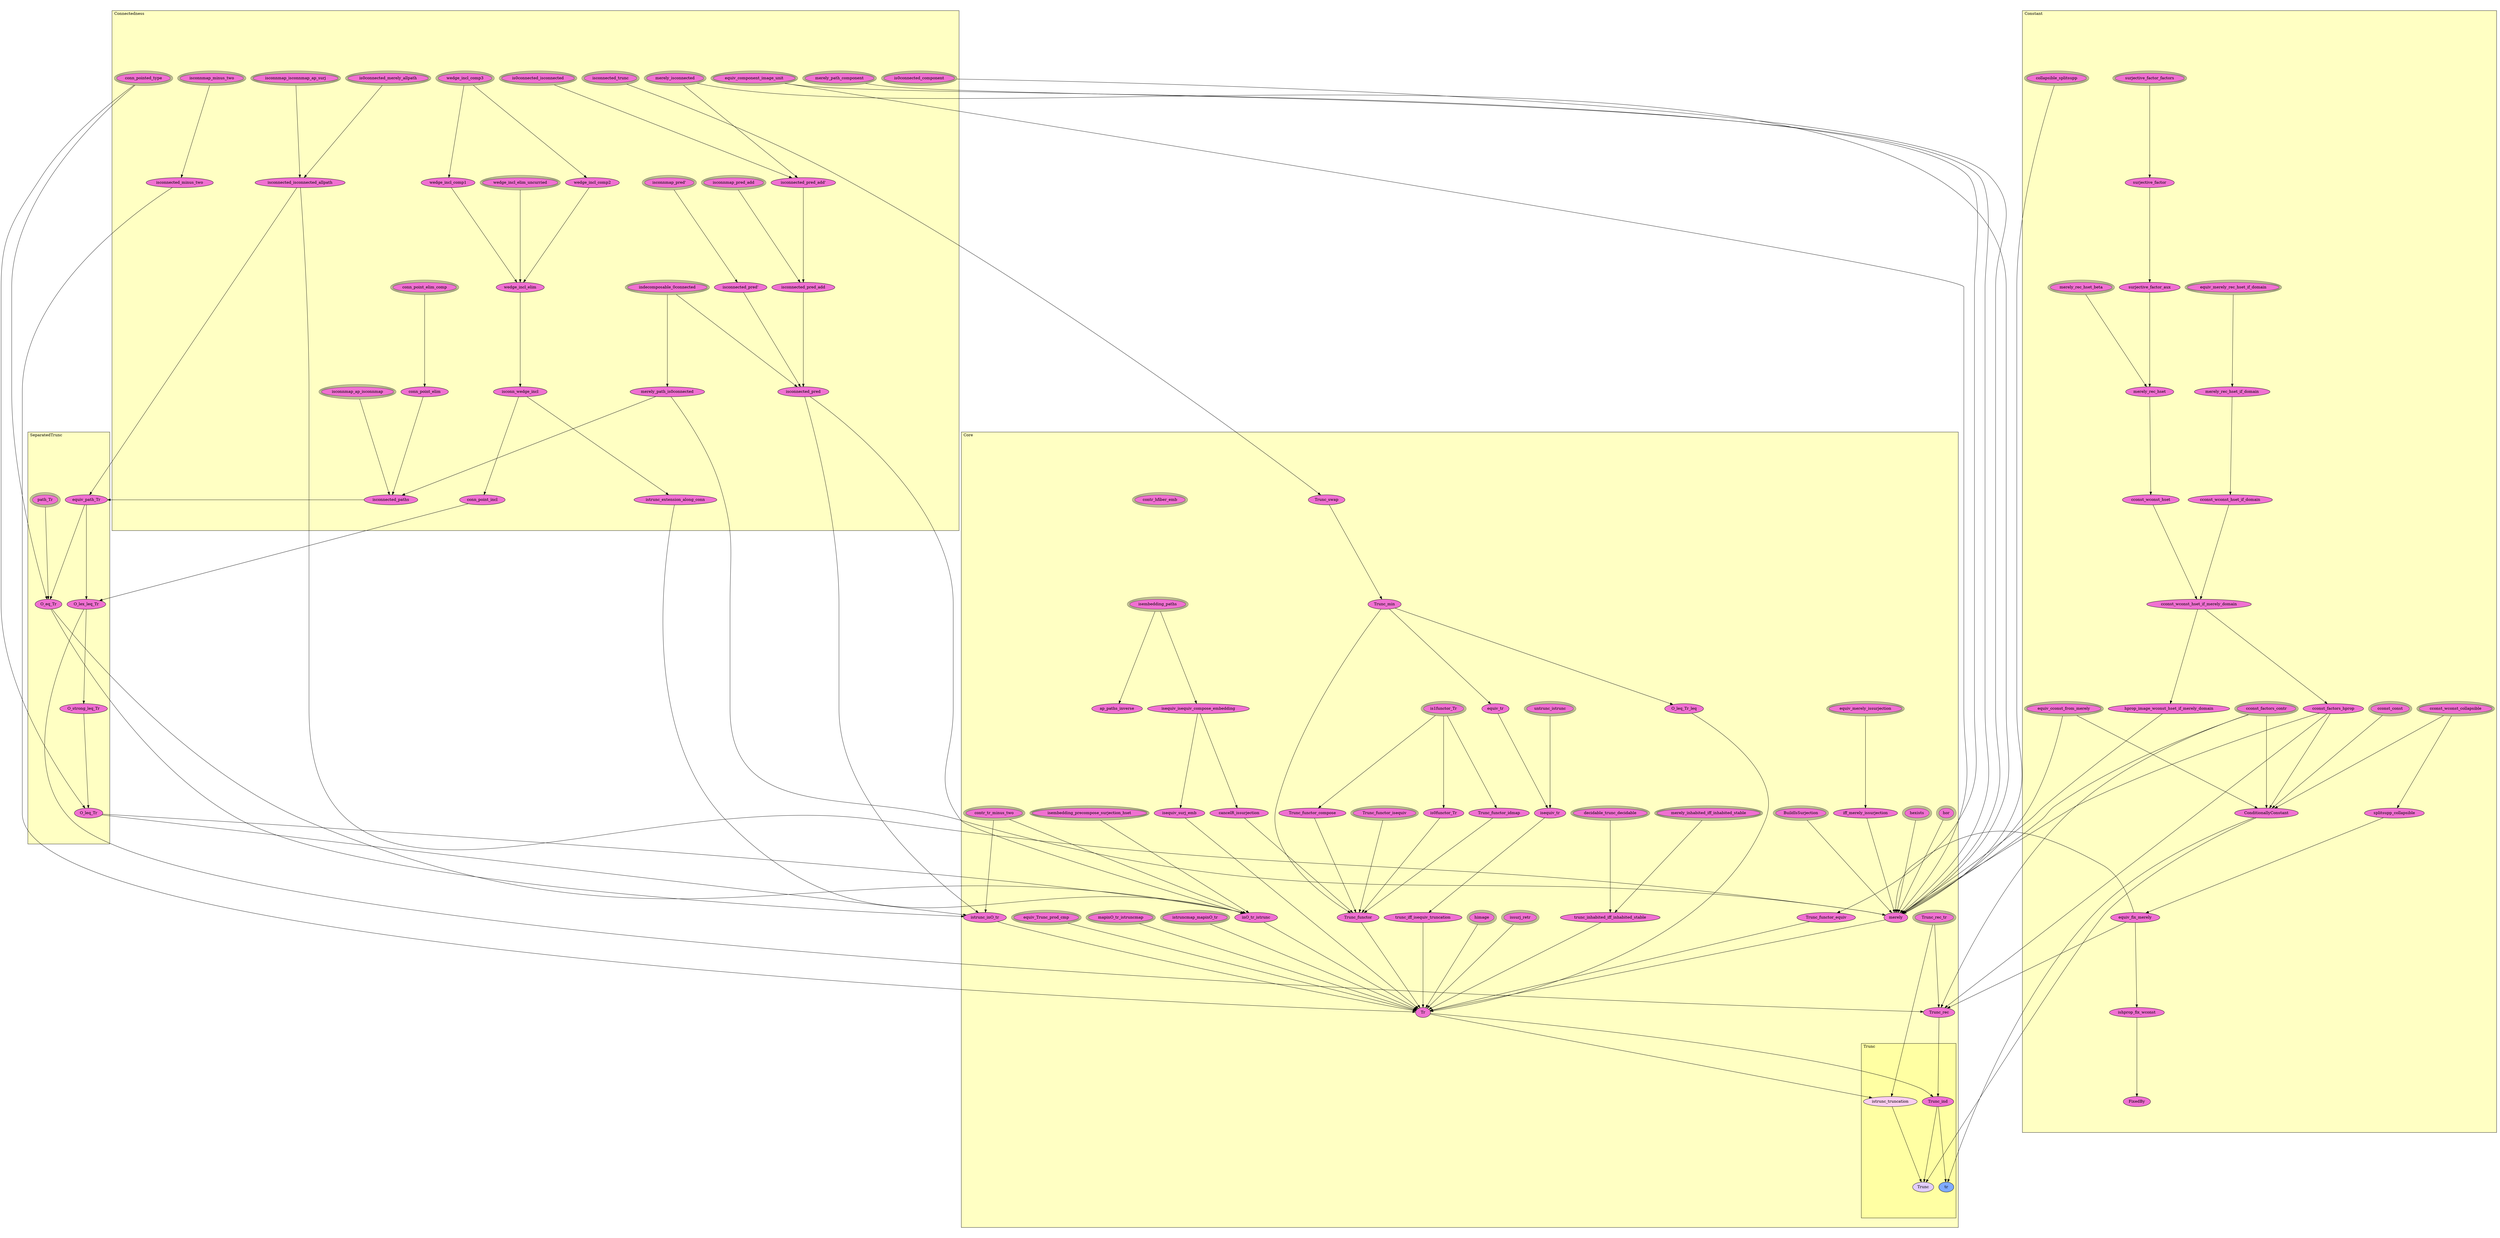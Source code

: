 digraph HoTT_Truncations {
  graph [ratio=0.5]
  node [style=filled]
Core_Trunc_Trunc_ind [label="Trunc_ind", URL=<Core.html#Trunc.Trunc_ind>, fillcolor="#F070D1"] ;
Core_Trunc_istrunc_truncation [label="istrunc_truncation", URL=<Core.html#Trunc.istrunc_truncation>, fillcolor="#FACDEF"] ;
Core_Trunc_tr [label="tr", URL=<Core.html#Trunc.tr>, fillcolor="#7FAAFF"] ;
Core_Trunc_Trunc [label="Trunc", URL=<Core.html#Trunc.Trunc>, fillcolor="#E2CDFA"] ;
SeparatedTrunc_equiv_path_Tr [label="equiv_path_Tr", URL=<SeparatedTrunc.html#equiv_path_Tr>, fillcolor="#F070D1"] ;
SeparatedTrunc_path_Tr [label="path_Tr", URL=<SeparatedTrunc.html#path_Tr>, peripheries=3, fillcolor="#F070D1"] ;
SeparatedTrunc_O_lex_leq_Tr [label="O_lex_leq_Tr", URL=<SeparatedTrunc.html#O_lex_leq_Tr>, fillcolor="#F070D1"] ;
SeparatedTrunc_O_strong_leq_Tr [label="O_strong_leq_Tr", URL=<SeparatedTrunc.html#O_strong_leq_Tr>, fillcolor="#F070D1"] ;
SeparatedTrunc_O_leq_Tr [label="O_leq_Tr", URL=<SeparatedTrunc.html#O_leq_Tr>, fillcolor="#F070D1"] ;
SeparatedTrunc_O_eq_Tr [label="O_eq_Tr", URL=<SeparatedTrunc.html#O_eq_Tr>, fillcolor="#F070D1"] ;
Core_Trunc_swap [label="Trunc_swap", URL=<Core.html#Trunc_swap>, fillcolor="#F070D1"] ;
Core_Trunc_min [label="Trunc_min", URL=<Core.html#Trunc_min>, fillcolor="#F070D1"] ;
Core_O_leq_Tr_leq [label="O_leq_Tr_leq", URL=<Core.html#O_leq_Tr_leq>, fillcolor="#F070D1"] ;
Core_isembedding_paths [label="isembedding_paths", URL=<Core.html#isembedding_paths>, peripheries=3, fillcolor="#F070D1"] ;
Core_ap_paths_inverse [label="ap_paths_inverse", URL=<Core.html#ap_paths_inverse>, fillcolor="#F070D1"] ;
Core_isembedding_precompose_surjection_hset [label="isembedding_precompose_surjection_hset", URL=<Core.html#isembedding_precompose_surjection_hset>, peripheries=3, fillcolor="#F070D1"] ;
Core_isequiv_isequiv_compose_embedding [label="isequiv_isequiv_compose_embedding", URL=<Core.html#isequiv_isequiv_compose_embedding>, fillcolor="#F070D1"] ;
Core_isequiv_surj_emb [label="isequiv_surj_emb", URL=<Core.html#isequiv_surj_emb>, fillcolor="#F070D1"] ;
Core_contr_hfiber_emb [label="contr_hfiber_emb", URL=<Core.html#contr_hfiber_emb>, peripheries=3, fillcolor="#F070D1"] ;
Core_issurj_retr [label="issurj_retr", URL=<Core.html#issurj_retr>, peripheries=3, fillcolor="#F070D1"] ;
Core_cancelR_issurjection [label="cancelR_issurjection", URL=<Core.html#cancelR_issurjection>, fillcolor="#F070D1"] ;
Core_equiv_merely_issurjection [label="equiv_merely_issurjection", URL=<Core.html#equiv_merely_issurjection>, peripheries=3, fillcolor="#F070D1"] ;
Core_iff_merely_issurjection [label="iff_merely_issurjection", URL=<Core.html#iff_merely_issurjection>, fillcolor="#F070D1"] ;
Core_BuildIsSurjection [label="BuildIsSurjection", URL=<Core.html#BuildIsSurjection>, peripheries=3, fillcolor="#F070D1"] ;
Core_himage [label="himage", URL=<Core.html#himage>, peripheries=3, fillcolor="#F070D1"] ;
Core_hor [label="hor", URL=<Core.html#hor>, peripheries=3, fillcolor="#F070D1"] ;
Core_hexists [label="hexists", URL=<Core.html#hexists>, peripheries=3, fillcolor="#F070D1"] ;
Core_merely [label="merely", URL=<Core.html#merely>, fillcolor="#F070D1"] ;
Core_contr_tr_minus_two [label="contr_tr_minus_two", URL=<Core.html#contr_tr_minus_two>, peripheries=3, fillcolor="#F070D1"] ;
Core_decidable_trunc_decidable [label="decidable_trunc_decidable", URL=<Core.html#decidable_trunc_decidable>, peripheries=3, fillcolor="#F070D1"] ;
Core_merely_inhabited_iff_inhabited_stable [label="merely_inhabited_iff_inhabited_stable", URL=<Core.html#merely_inhabited_iff_inhabited_stable>, peripheries=3, fillcolor="#F070D1"] ;
Core_trunc_inhabited_iff_inhabited_stable [label="trunc_inhabited_iff_inhabited_stable", URL=<Core.html#trunc_inhabited_iff_inhabited_stable>, fillcolor="#F070D1"] ;
Core_istruncmap_mapinO_tr [label="istruncmap_mapinO_tr", URL=<Core.html#istruncmap_mapinO_tr>, peripheries=3, fillcolor="#F070D1"] ;
Core_mapinO_tr_istruncmap [label="mapinO_tr_istruncmap", URL=<Core.html#mapinO_tr_istruncmap>, peripheries=3, fillcolor="#F070D1"] ;
Core_istrunc_inO_tr [label="istrunc_inO_tr", URL=<Core.html#istrunc_inO_tr>, fillcolor="#F070D1"] ;
Core_inO_tr_istrunc [label="inO_tr_istrunc", URL=<Core.html#inO_tr_istrunc>, fillcolor="#F070D1"] ;
Core_is1functor_Tr [label="is1functor_Tr", URL=<Core.html#is1functor_Tr>, peripheries=3, fillcolor="#F070D1"] ;
Core_equiv_Trunc_prod_cmp [label="equiv_Trunc_prod_cmp", URL=<Core.html#equiv_Trunc_prod_cmp>, peripheries=3, fillcolor="#F070D1"] ;
Core_Trunc_functor_idmap [label="Trunc_functor_idmap", URL=<Core.html#Trunc_functor_idmap>, fillcolor="#F070D1"] ;
Core_Trunc_functor_compose [label="Trunc_functor_compose", URL=<Core.html#Trunc_functor_compose>, fillcolor="#F070D1"] ;
Core_Trunc_functor_equiv [label="Trunc_functor_equiv", URL=<Core.html#Trunc_functor_equiv>, fillcolor="#F070D1"] ;
Core_Trunc_functor_isequiv [label="Trunc_functor_isequiv", URL=<Core.html#Trunc_functor_isequiv>, peripheries=3, fillcolor="#F070D1"] ;
Core_is0functor_Tr [label="is0functor_Tr", URL=<Core.html#is0functor_Tr>, fillcolor="#F070D1"] ;
Core_Trunc_functor [label="Trunc_functor", URL=<Core.html#Trunc_functor>, fillcolor="#F070D1"] ;
Core_untrunc_istrunc [label="untrunc_istrunc", URL=<Core.html#untrunc_istrunc>, peripheries=3, fillcolor="#F070D1"] ;
Core_equiv_tr [label="equiv_tr", URL=<Core.html#equiv_tr>, fillcolor="#F070D1"] ;
Core_isequiv_tr [label="isequiv_tr", URL=<Core.html#isequiv_tr>, fillcolor="#F070D1"] ;
Core_trunc_iff_isequiv_truncation [label="trunc_iff_isequiv_truncation", URL=<Core.html#trunc_iff_isequiv_truncation>, fillcolor="#F070D1"] ;
Core_Tr [label="Tr", URL=<Core.html#Tr>, fillcolor="#F070D1"] ;
Core_Trunc_rec_tr [label="Trunc_rec_tr", URL=<Core.html#Trunc_rec_tr>, peripheries=3, fillcolor="#F070D1"] ;
Core_Trunc_rec [label="Trunc_rec", URL=<Core.html#Trunc_rec>, fillcolor="#F070D1"] ;
Constant_surjective_factor_factors [label="surjective_factor_factors", URL=<Constant.html#surjective_factor_factors>, peripheries=3, fillcolor="#F070D1"] ;
Constant_surjective_factor [label="surjective_factor", URL=<Constant.html#surjective_factor>, fillcolor="#F070D1"] ;
Constant_surjective_factor_aux [label="surjective_factor_aux", URL=<Constant.html#surjective_factor_aux>, fillcolor="#F070D1"] ;
Constant_equiv_merely_rec_hset_if_domain [label="equiv_merely_rec_hset_if_domain", URL=<Constant.html#equiv_merely_rec_hset_if_domain>, peripheries=3, fillcolor="#F070D1"] ;
Constant_merely_rec_hset_if_domain [label="merely_rec_hset_if_domain", URL=<Constant.html#merely_rec_hset_if_domain>, fillcolor="#F070D1"] ;
Constant_cconst_wconst_hset_if_domain [label="cconst_wconst_hset_if_domain", URL=<Constant.html#cconst_wconst_hset_if_domain>, fillcolor="#F070D1"] ;
Constant_merely_rec_hset_beta [label="merely_rec_hset_beta", URL=<Constant.html#merely_rec_hset_beta>, peripheries=3, fillcolor="#F070D1"] ;
Constant_merely_rec_hset [label="merely_rec_hset", URL=<Constant.html#merely_rec_hset>, fillcolor="#F070D1"] ;
Constant_cconst_wconst_hset [label="cconst_wconst_hset", URL=<Constant.html#cconst_wconst_hset>, fillcolor="#F070D1"] ;
Constant_cconst_wconst_hset_if_merely_domain [label="cconst_wconst_hset_if_merely_domain", URL=<Constant.html#cconst_wconst_hset_if_merely_domain>, fillcolor="#F070D1"] ;
Constant_hprop_image_wconst_hset_if_merely_domain [label="hprop_image_wconst_hset_if_merely_domain", URL=<Constant.html#hprop_image_wconst_hset_if_merely_domain>, fillcolor="#F070D1"] ;
Constant_cconst_wconst_collapsible [label="cconst_wconst_collapsible", URL=<Constant.html#cconst_wconst_collapsible>, peripheries=3, fillcolor="#F070D1"] ;
Constant_cconst_factors_contr [label="cconst_factors_contr", URL=<Constant.html#cconst_factors_contr>, peripheries=3, fillcolor="#F070D1"] ;
Constant_cconst_factors_hprop [label="cconst_factors_hprop", URL=<Constant.html#cconst_factors_hprop>, fillcolor="#F070D1"] ;
Constant_equiv_cconst_from_merely [label="equiv_cconst_from_merely", URL=<Constant.html#equiv_cconst_from_merely>, peripheries=3, fillcolor="#F070D1"] ;
Constant_cconst_const [label="cconst_const", URL=<Constant.html#cconst_const>, peripheries=3, fillcolor="#F070D1"] ;
Constant_ConditionallyConstant [label="ConditionallyConstant", URL=<Constant.html#ConditionallyConstant>, fillcolor="#F070D1"] ;
Constant_collapsible_splitsupp [label="collapsible_splitsupp", URL=<Constant.html#collapsible_splitsupp>, peripheries=3, fillcolor="#F070D1"] ;
Constant_splitsupp_collapsible [label="splitsupp_collapsible", URL=<Constant.html#splitsupp_collapsible>, fillcolor="#F070D1"] ;
Constant_equiv_fix_merely [label="equiv_fix_merely", URL=<Constant.html#equiv_fix_merely>, fillcolor="#F070D1"] ;
Constant_ishprop_fix_wconst [label="ishprop_fix_wconst", URL=<Constant.html#ishprop_fix_wconst>, fillcolor="#F070D1"] ;
Constant_FixedBy [label="FixedBy", URL=<Constant.html#FixedBy>, fillcolor="#F070D1"] ;
Connectedness_wedge_incl_elim_uncurried [label="wedge_incl_elim_uncurried", URL=<Connectedness.html#wedge_incl_elim_uncurried>, peripheries=3, fillcolor="#F070D1"] ;
Connectedness_wedge_incl_comp3 [label="wedge_incl_comp3", URL=<Connectedness.html#wedge_incl_comp3>, peripheries=3, fillcolor="#F070D1"] ;
Connectedness_wedge_incl_comp2 [label="wedge_incl_comp2", URL=<Connectedness.html#wedge_incl_comp2>, fillcolor="#F070D1"] ;
Connectedness_wedge_incl_comp1 [label="wedge_incl_comp1", URL=<Connectedness.html#wedge_incl_comp1>, fillcolor="#F070D1"] ;
Connectedness_wedge_incl_elim [label="wedge_incl_elim", URL=<Connectedness.html#wedge_incl_elim>, fillcolor="#F070D1"] ;
Connectedness_isconn_wedge_incl [label="isconn_wedge_incl", URL=<Connectedness.html#isconn_wedge_incl>, fillcolor="#F070D1"] ;
Connectedness_isconnected_trunc [label="isconnected_trunc", URL=<Connectedness.html#isconnected_trunc>, peripheries=3, fillcolor="#F070D1"] ;
Connectedness_indecomposable_0connected [label="indecomposable_0connected", URL=<Connectedness.html#indecomposable_0connected>, peripheries=3, fillcolor="#F070D1"] ;
Connectedness_equiv_component_image_unit [label="equiv_component_image_unit", URL=<Connectedness.html#equiv_component_image_unit>, peripheries=3, fillcolor="#F070D1"] ;
Connectedness_merely_path_component [label="merely_path_component", URL=<Connectedness.html#merely_path_component>, peripheries=3, fillcolor="#F070D1"] ;
Connectedness_is0connected_component [label="is0connected_component", URL=<Connectedness.html#is0connected_component>, peripheries=3, fillcolor="#F070D1"] ;
Connectedness_is0connected_merely_allpath [label="is0connected_merely_allpath", URL=<Connectedness.html#is0connected_merely_allpath>, peripheries=3, fillcolor="#F070D1"] ;
Connectedness_merely_path_is0connected [label="merely_path_is0connected", URL=<Connectedness.html#merely_path_is0connected>, fillcolor="#F070D1"] ;
Connectedness_isconnmap_minus_two [label="isconnmap_minus_two", URL=<Connectedness.html#isconnmap_minus_two>, peripheries=3, fillcolor="#F070D1"] ;
Connectedness_isconnected_minus_two [label="isconnected_minus_two", URL=<Connectedness.html#isconnected_minus_two>, fillcolor="#F070D1"] ;
Connectedness_isconnmap_pred_add [label="isconnmap_pred_add", URL=<Connectedness.html#isconnmap_pred_add>, peripheries=3, fillcolor="#F070D1"] ;
Connectedness_isconnmap_pred_ [label="isconnmap_pred'", URL=<Connectedness.html#isconnmap_pred'>, peripheries=3, fillcolor="#F070D1"] ;
Connectedness_is0connected_isconnected [label="is0connected_isconnected", URL=<Connectedness.html#is0connected_isconnected>, peripheries=3, fillcolor="#F070D1"] ;
Connectedness_merely_isconnected [label="merely_isconnected", URL=<Connectedness.html#merely_isconnected>, peripheries=3, fillcolor="#F070D1"] ;
Connectedness_isconnected_pred_add_ [label="isconnected_pred_add'", URL=<Connectedness.html#isconnected_pred_add'>, fillcolor="#F070D1"] ;
Connectedness_isconnected_pred_add [label="isconnected_pred_add", URL=<Connectedness.html#isconnected_pred_add>, fillcolor="#F070D1"] ;
Connectedness_isconnected_pred_ [label="isconnected_pred'", URL=<Connectedness.html#isconnected_pred'>, fillcolor="#F070D1"] ;
Connectedness_isconnected_pred [label="isconnected_pred", URL=<Connectedness.html#isconnected_pred>, fillcolor="#F070D1"] ;
Connectedness_conn_point_elim_comp [label="conn_point_elim_comp", URL=<Connectedness.html#conn_point_elim_comp>, peripheries=3, fillcolor="#F070D1"] ;
Connectedness_conn_point_elim [label="conn_point_elim", URL=<Connectedness.html#conn_point_elim>, fillcolor="#F070D1"] ;
Connectedness_conn_point_incl [label="conn_point_incl", URL=<Connectedness.html#conn_point_incl>, fillcolor="#F070D1"] ;
Connectedness_conn_pointed_type [label="conn_pointed_type", URL=<Connectedness.html#conn_pointed_type>, peripheries=3, fillcolor="#F070D1"] ;
Connectedness_isconnmap_isconnmap_ap_surj [label="isconnmap_isconnmap_ap_surj", URL=<Connectedness.html#isconnmap_isconnmap_ap_surj>, peripheries=3, fillcolor="#F070D1"] ;
Connectedness_isconnected_isconnected_allpath [label="isconnected_isconnected_allpath", URL=<Connectedness.html#isconnected_isconnected_allpath>, fillcolor="#F070D1"] ;
Connectedness_isconnmap_ap_isconnmap [label="isconnmap_ap_isconnmap", URL=<Connectedness.html#isconnmap_ap_isconnmap>, peripheries=3, fillcolor="#F070D1"] ;
Connectedness_isconnected_paths [label="isconnected_paths", URL=<Connectedness.html#isconnected_paths>, fillcolor="#F070D1"] ;
Connectedness_istrunc_extension_along_conn [label="istrunc_extension_along_conn", URL=<Connectedness.html#istrunc_extension_along_conn>, fillcolor="#F070D1"] ;
  Core_Trunc_Trunc_ind -> Core_Trunc_tr [] ;
  Core_Trunc_Trunc_ind -> Core_Trunc_Trunc [] ;
  Core_Trunc_istrunc_truncation -> Core_Trunc_Trunc [] ;
  SeparatedTrunc_equiv_path_Tr -> SeparatedTrunc_O_lex_leq_Tr [] ;
  SeparatedTrunc_equiv_path_Tr -> SeparatedTrunc_O_eq_Tr [] ;
  SeparatedTrunc_path_Tr -> SeparatedTrunc_O_eq_Tr [] ;
  SeparatedTrunc_O_lex_leq_Tr -> SeparatedTrunc_O_strong_leq_Tr [] ;
  SeparatedTrunc_O_lex_leq_Tr -> Core_Trunc_rec [] ;
  SeparatedTrunc_O_strong_leq_Tr -> SeparatedTrunc_O_leq_Tr [] ;
  SeparatedTrunc_O_leq_Tr -> Core_istrunc_inO_tr [] ;
  SeparatedTrunc_O_leq_Tr -> Core_inO_tr_istrunc [] ;
  SeparatedTrunc_O_eq_Tr -> Core_istrunc_inO_tr [] ;
  SeparatedTrunc_O_eq_Tr -> Core_inO_tr_istrunc [] ;
  Core_Trunc_swap -> Core_Trunc_min [] ;
  Core_Trunc_min -> Core_O_leq_Tr_leq [] ;
  Core_Trunc_min -> Core_Trunc_functor [] ;
  Core_Trunc_min -> Core_equiv_tr [] ;
  Core_O_leq_Tr_leq -> Core_Tr [] ;
  Core_isembedding_paths -> Core_ap_paths_inverse [] ;
  Core_isembedding_paths -> Core_isequiv_isequiv_compose_embedding [] ;
  Core_isembedding_precompose_surjection_hset -> Core_inO_tr_istrunc [] ;
  Core_isequiv_isequiv_compose_embedding -> Core_isequiv_surj_emb [] ;
  Core_isequiv_isequiv_compose_embedding -> Core_cancelR_issurjection [] ;
  Core_isequiv_surj_emb -> Core_Tr [] ;
  Core_issurj_retr -> Core_Tr [] ;
  Core_cancelR_issurjection -> Core_Trunc_functor [] ;
  Core_equiv_merely_issurjection -> Core_iff_merely_issurjection [] ;
  Core_iff_merely_issurjection -> Core_merely [] ;
  Core_BuildIsSurjection -> Core_merely [] ;
  Core_himage -> Core_Tr [] ;
  Core_hor -> Core_merely [] ;
  Core_hexists -> Core_merely [] ;
  Core_merely -> Core_Tr [] ;
  Core_contr_tr_minus_two -> Core_istrunc_inO_tr [] ;
  Core_contr_tr_minus_two -> Core_inO_tr_istrunc [] ;
  Core_decidable_trunc_decidable -> Core_trunc_inhabited_iff_inhabited_stable [] ;
  Core_merely_inhabited_iff_inhabited_stable -> Core_trunc_inhabited_iff_inhabited_stable [] ;
  Core_trunc_inhabited_iff_inhabited_stable -> Core_Tr [] ;
  Core_istruncmap_mapinO_tr -> Core_Tr [] ;
  Core_mapinO_tr_istruncmap -> Core_Tr [] ;
  Core_istrunc_inO_tr -> Core_Tr [] ;
  Core_inO_tr_istrunc -> Core_Tr [] ;
  Core_is1functor_Tr -> Core_Trunc_functor_idmap [] ;
  Core_is1functor_Tr -> Core_Trunc_functor_compose [] ;
  Core_is1functor_Tr -> Core_is0functor_Tr [] ;
  Core_equiv_Trunc_prod_cmp -> Core_Tr [] ;
  Core_Trunc_functor_idmap -> Core_Trunc_functor [] ;
  Core_Trunc_functor_compose -> Core_Trunc_functor [] ;
  Core_Trunc_functor_equiv -> Core_Tr [] ;
  Core_Trunc_functor_isequiv -> Core_Trunc_functor [] ;
  Core_is0functor_Tr -> Core_Trunc_functor [] ;
  Core_Trunc_functor -> Core_Tr [] ;
  Core_untrunc_istrunc -> Core_isequiv_tr [] ;
  Core_equiv_tr -> Core_isequiv_tr [] ;
  Core_isequiv_tr -> Core_trunc_iff_isequiv_truncation [] ;
  Core_trunc_iff_isequiv_truncation -> Core_Tr [] ;
  Core_Tr -> Core_Trunc_Trunc_ind [] ;
  Core_Tr -> Core_Trunc_istrunc_truncation [] ;
  Core_Trunc_rec_tr -> Core_Trunc_istrunc_truncation [] ;
  Core_Trunc_rec_tr -> Core_Trunc_rec [] ;
  Core_Trunc_rec -> Core_Trunc_Trunc_ind [] ;
  Constant_surjective_factor_factors -> Constant_surjective_factor [] ;
  Constant_surjective_factor -> Constant_surjective_factor_aux [] ;
  Constant_surjective_factor_aux -> Constant_merely_rec_hset [] ;
  Constant_equiv_merely_rec_hset_if_domain -> Constant_merely_rec_hset_if_domain [] ;
  Constant_merely_rec_hset_if_domain -> Constant_cconst_wconst_hset_if_domain [] ;
  Constant_cconst_wconst_hset_if_domain -> Constant_cconst_wconst_hset_if_merely_domain [] ;
  Constant_merely_rec_hset_beta -> Constant_merely_rec_hset [] ;
  Constant_merely_rec_hset -> Constant_cconst_wconst_hset [] ;
  Constant_cconst_wconst_hset -> Constant_cconst_wconst_hset_if_merely_domain [] ;
  Constant_cconst_wconst_hset_if_merely_domain -> Constant_hprop_image_wconst_hset_if_merely_domain [] ;
  Constant_cconst_wconst_hset_if_merely_domain -> Constant_cconst_factors_hprop [] ;
  Constant_hprop_image_wconst_hset_if_merely_domain -> Core_merely [] ;
  Constant_cconst_wconst_collapsible -> Constant_ConditionallyConstant [] ;
  Constant_cconst_wconst_collapsible -> Constant_splitsupp_collapsible [] ;
  Constant_cconst_factors_contr -> Core_merely [] ;
  Constant_cconst_factors_contr -> Core_Trunc_rec [] ;
  Constant_cconst_factors_contr -> Constant_ConditionallyConstant [] ;
  Constant_cconst_factors_hprop -> Core_merely [] ;
  Constant_cconst_factors_hprop -> Core_Trunc_rec [] ;
  Constant_cconst_factors_hprop -> Constant_ConditionallyConstant [] ;
  Constant_equiv_cconst_from_merely -> Core_merely [] ;
  Constant_equiv_cconst_from_merely -> Constant_ConditionallyConstant [] ;
  Constant_cconst_const -> Constant_ConditionallyConstant [] ;
  Constant_ConditionallyConstant -> Core_Trunc_tr [] ;
  Constant_ConditionallyConstant -> Core_Trunc_Trunc [] ;
  Constant_collapsible_splitsupp -> Core_merely [] ;
  Constant_splitsupp_collapsible -> Constant_equiv_fix_merely [] ;
  Constant_equiv_fix_merely -> Core_merely [] ;
  Constant_equiv_fix_merely -> Core_Trunc_rec [] ;
  Constant_equiv_fix_merely -> Constant_ishprop_fix_wconst [] ;
  Constant_ishprop_fix_wconst -> Constant_FixedBy [] ;
  Connectedness_wedge_incl_elim_uncurried -> Connectedness_wedge_incl_elim [] ;
  Connectedness_wedge_incl_comp3 -> Connectedness_wedge_incl_comp2 [] ;
  Connectedness_wedge_incl_comp3 -> Connectedness_wedge_incl_comp1 [] ;
  Connectedness_wedge_incl_comp2 -> Connectedness_wedge_incl_elim [] ;
  Connectedness_wedge_incl_comp1 -> Connectedness_wedge_incl_elim [] ;
  Connectedness_wedge_incl_elim -> Connectedness_isconn_wedge_incl [] ;
  Connectedness_isconn_wedge_incl -> Connectedness_conn_point_incl [] ;
  Connectedness_isconn_wedge_incl -> Connectedness_istrunc_extension_along_conn [] ;
  Connectedness_isconnected_trunc -> Core_Trunc_swap [] ;
  Connectedness_indecomposable_0connected -> Connectedness_merely_path_is0connected [] ;
  Connectedness_indecomposable_0connected -> Connectedness_isconnected_pred [] ;
  Connectedness_equiv_component_image_unit -> Core_merely [] ;
  Connectedness_equiv_component_image_unit -> Core_Trunc_functor_equiv [] ;
  Connectedness_merely_path_component -> Core_merely [] ;
  Connectedness_is0connected_component -> Core_merely [] ;
  Connectedness_is0connected_merely_allpath -> Connectedness_isconnected_isconnected_allpath [] ;
  Connectedness_merely_path_is0connected -> Core_merely [] ;
  Connectedness_merely_path_is0connected -> Connectedness_isconnected_paths [] ;
  Connectedness_isconnmap_minus_two -> Connectedness_isconnected_minus_two [] ;
  Connectedness_isconnected_minus_two -> Core_Tr [] ;
  Connectedness_isconnmap_pred_add -> Connectedness_isconnected_pred_add [] ;
  Connectedness_isconnmap_pred_ -> Connectedness_isconnected_pred_ [] ;
  Connectedness_is0connected_isconnected -> Connectedness_isconnected_pred_add_ [] ;
  Connectedness_merely_isconnected -> Core_merely [] ;
  Connectedness_merely_isconnected -> Connectedness_isconnected_pred_add_ [] ;
  Connectedness_isconnected_pred_add_ -> Connectedness_isconnected_pred_add [] ;
  Connectedness_isconnected_pred_add -> Connectedness_isconnected_pred [] ;
  Connectedness_isconnected_pred_ -> Connectedness_isconnected_pred [] ;
  Connectedness_isconnected_pred -> Core_istrunc_inO_tr [] ;
  Connectedness_isconnected_pred -> Core_inO_tr_istrunc [] ;
  Connectedness_conn_point_elim_comp -> Connectedness_conn_point_elim [] ;
  Connectedness_conn_point_elim -> Connectedness_isconnected_paths [] ;
  Connectedness_conn_point_incl -> SeparatedTrunc_O_lex_leq_Tr [] ;
  Connectedness_conn_pointed_type -> SeparatedTrunc_O_leq_Tr [] ;
  Connectedness_conn_pointed_type -> SeparatedTrunc_O_eq_Tr [] ;
  Connectedness_isconnmap_isconnmap_ap_surj -> Connectedness_isconnected_isconnected_allpath [] ;
  Connectedness_isconnected_isconnected_allpath -> SeparatedTrunc_equiv_path_Tr [] ;
  Connectedness_isconnected_isconnected_allpath -> Core_merely [] ;
  Connectedness_isconnmap_ap_isconnmap -> Connectedness_isconnected_paths [] ;
  Connectedness_isconnected_paths -> SeparatedTrunc_equiv_path_Tr [] ;
  Connectedness_istrunc_extension_along_conn -> Core_inO_tr_istrunc [] ;
subgraph cluster_Connectedness { label="Connectedness"; fillcolor="#FFFFC3"; labeljust=l; style=filled 
Connectedness_istrunc_extension_along_conn; Connectedness_isconnected_paths; Connectedness_isconnmap_ap_isconnmap; Connectedness_isconnected_isconnected_allpath; Connectedness_isconnmap_isconnmap_ap_surj; Connectedness_conn_pointed_type; Connectedness_conn_point_incl; Connectedness_conn_point_elim; Connectedness_conn_point_elim_comp; Connectedness_isconnected_pred; Connectedness_isconnected_pred_; Connectedness_isconnected_pred_add; Connectedness_isconnected_pred_add_; Connectedness_merely_isconnected; Connectedness_is0connected_isconnected; Connectedness_isconnmap_pred_; Connectedness_isconnmap_pred_add; Connectedness_isconnected_minus_two; Connectedness_isconnmap_minus_two; Connectedness_merely_path_is0connected; Connectedness_is0connected_merely_allpath; Connectedness_is0connected_component; Connectedness_merely_path_component; Connectedness_equiv_component_image_unit; Connectedness_indecomposable_0connected; Connectedness_isconnected_trunc; Connectedness_isconn_wedge_incl; Connectedness_wedge_incl_elim; Connectedness_wedge_incl_comp1; Connectedness_wedge_incl_comp2; Connectedness_wedge_incl_comp3; Connectedness_wedge_incl_elim_uncurried; };
subgraph cluster_Constant { label="Constant"; fillcolor="#FFFFC3"; labeljust=l; style=filled 
Constant_FixedBy; Constant_ishprop_fix_wconst; Constant_equiv_fix_merely; Constant_splitsupp_collapsible; Constant_collapsible_splitsupp; Constant_ConditionallyConstant; Constant_cconst_const; Constant_equiv_cconst_from_merely; Constant_cconst_factors_hprop; Constant_cconst_factors_contr; Constant_cconst_wconst_collapsible; Constant_hprop_image_wconst_hset_if_merely_domain; Constant_cconst_wconst_hset_if_merely_domain; Constant_cconst_wconst_hset; Constant_merely_rec_hset; Constant_merely_rec_hset_beta; Constant_cconst_wconst_hset_if_domain; Constant_merely_rec_hset_if_domain; Constant_equiv_merely_rec_hset_if_domain; Constant_surjective_factor_aux; Constant_surjective_factor; Constant_surjective_factor_factors; };
subgraph cluster_SeparatedTrunc { label="SeparatedTrunc"; fillcolor="#FFFFC3"; labeljust=l; style=filled 
SeparatedTrunc_O_eq_Tr; SeparatedTrunc_O_leq_Tr; SeparatedTrunc_O_strong_leq_Tr; SeparatedTrunc_O_lex_leq_Tr; SeparatedTrunc_path_Tr; SeparatedTrunc_equiv_path_Tr; };
subgraph cluster_Core { label="Core"; fillcolor="#FFFFC3"; labeljust=l; style=filled 
subgraph cluster_Core_Trunc { label="Trunc"; fillcolor="#FFFFA3"; labeljust=l; style=filled 
Core_Trunc_Trunc; Core_Trunc_tr; Core_Trunc_istrunc_truncation; Core_Trunc_Trunc_ind; };
Core_Trunc_rec; Core_Trunc_rec_tr; Core_Tr; Core_trunc_iff_isequiv_truncation; Core_isequiv_tr; Core_equiv_tr; Core_untrunc_istrunc; Core_Trunc_functor; Core_is0functor_Tr; Core_Trunc_functor_isequiv; Core_Trunc_functor_equiv; Core_Trunc_functor_compose; Core_Trunc_functor_idmap; Core_equiv_Trunc_prod_cmp; Core_is1functor_Tr; Core_inO_tr_istrunc; Core_istrunc_inO_tr; Core_mapinO_tr_istruncmap; Core_istruncmap_mapinO_tr; Core_trunc_inhabited_iff_inhabited_stable; Core_merely_inhabited_iff_inhabited_stable; Core_decidable_trunc_decidable; Core_contr_tr_minus_two; Core_merely; Core_hexists; Core_hor; Core_himage; Core_BuildIsSurjection; Core_iff_merely_issurjection; Core_equiv_merely_issurjection; Core_cancelR_issurjection; Core_issurj_retr; Core_contr_hfiber_emb; Core_isequiv_surj_emb; Core_isequiv_isequiv_compose_embedding; Core_isembedding_precompose_surjection_hset; Core_ap_paths_inverse; Core_isembedding_paths; Core_O_leq_Tr_leq; Core_Trunc_min; Core_Trunc_swap; };
} /* END */
